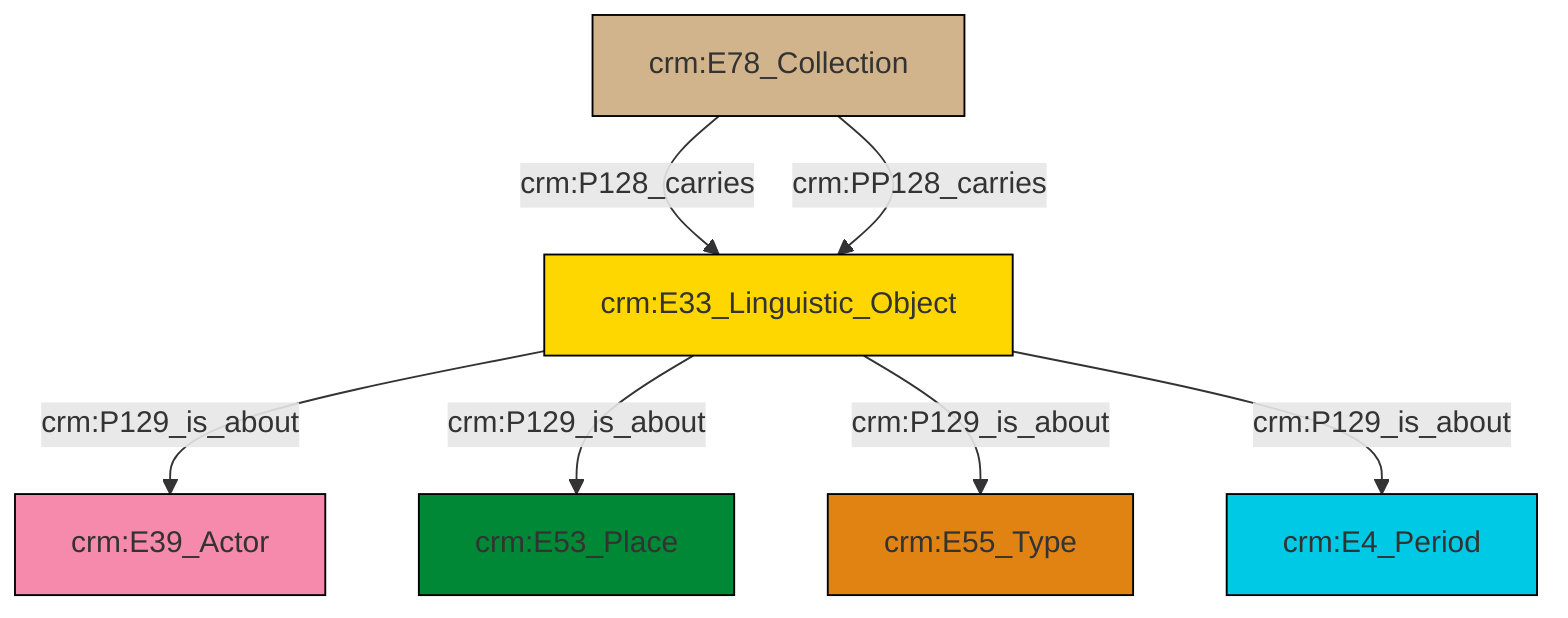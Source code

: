 graph TD
classDef Literal fill:#f2f2f2,stroke:#000000;
classDef CRM_Entity fill:#FFFFFF,stroke:#000000;
classDef Temporal_Entity fill:#00C9E6, stroke:#000000;
classDef Type fill:#E18312, stroke:#000000;
classDef Time-Span fill:#2C9C91, stroke:#000000;
classDef Appellation fill:#FFEB7F, stroke:#000000;
classDef Place fill:#008836, stroke:#000000;
classDef Persistent_Item fill:#B266B2, stroke:#000000;
classDef Conceptual_Object fill:#FFD700, stroke:#000000;
classDef Physical_Thing fill:#D2B48C, stroke:#000000;
classDef Actor fill:#f58aad, stroke:#000000;
classDef PC_Classes fill:#4ce600, stroke:#000000;
classDef Multi fill:#cccccc,stroke:#000000;

2["crm:E33_Linguistic_Object"]:::Conceptual_Object -->|crm:P129_is_about| 0["crm:E39_Actor"]:::Actor
2["crm:E33_Linguistic_Object"]:::Conceptual_Object -->|crm:P129_is_about| 7["crm:E53_Place"]:::Place
2["crm:E33_Linguistic_Object"]:::Conceptual_Object -->|crm:P129_is_about| 5["crm:E55_Type"]:::Type
3["crm:E78_Collection"]:::Physical_Thing -->|crm:P128_carries| 2["crm:E33_Linguistic_Object"]:::Conceptual_Object
2["crm:E33_Linguistic_Object"]:::Conceptual_Object -->|crm:P129_is_about| 8["crm:E4_Period"]:::Temporal_Entity
3["crm:E78_Collection"]:::Physical_Thing -->|crm:PP128_carries| 2["crm:E33_Linguistic_Object"]:::Conceptual_Object